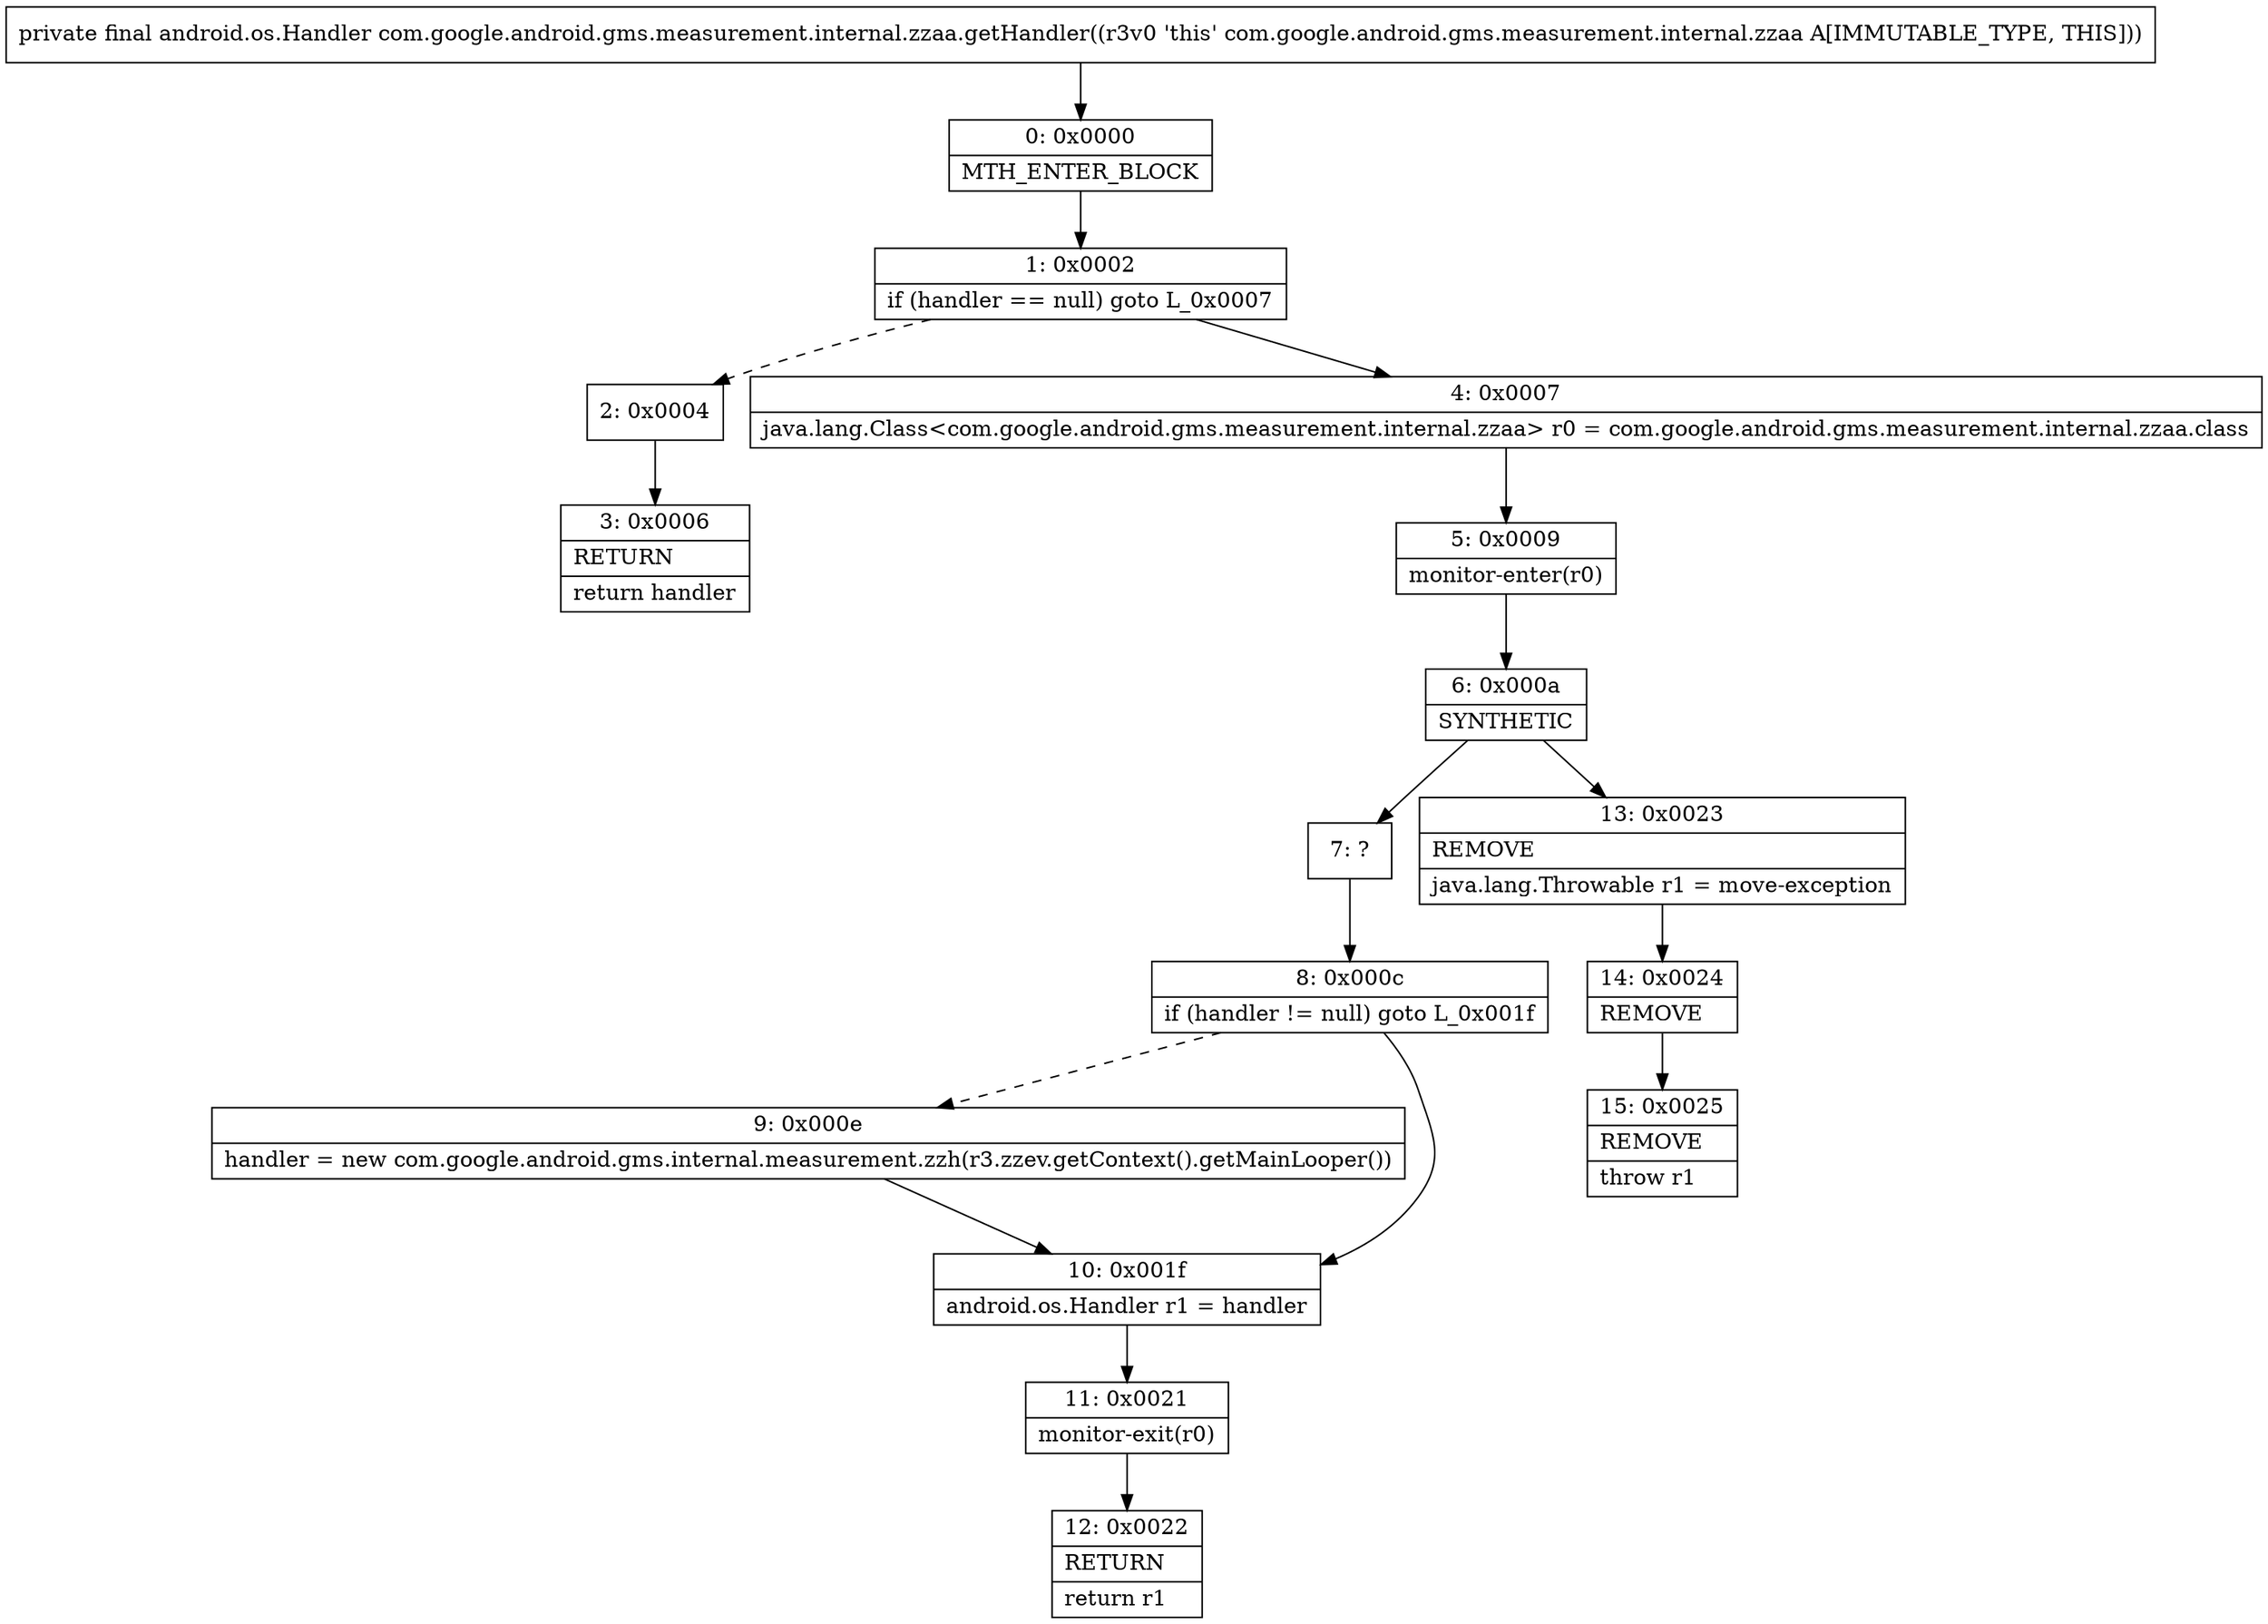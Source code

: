digraph "CFG forcom.google.android.gms.measurement.internal.zzaa.getHandler()Landroid\/os\/Handler;" {
Node_0 [shape=record,label="{0\:\ 0x0000|MTH_ENTER_BLOCK\l}"];
Node_1 [shape=record,label="{1\:\ 0x0002|if (handler == null) goto L_0x0007\l}"];
Node_2 [shape=record,label="{2\:\ 0x0004}"];
Node_3 [shape=record,label="{3\:\ 0x0006|RETURN\l|return handler\l}"];
Node_4 [shape=record,label="{4\:\ 0x0007|java.lang.Class\<com.google.android.gms.measurement.internal.zzaa\> r0 = com.google.android.gms.measurement.internal.zzaa.class\l}"];
Node_5 [shape=record,label="{5\:\ 0x0009|monitor\-enter(r0)\l}"];
Node_6 [shape=record,label="{6\:\ 0x000a|SYNTHETIC\l}"];
Node_7 [shape=record,label="{7\:\ ?}"];
Node_8 [shape=record,label="{8\:\ 0x000c|if (handler != null) goto L_0x001f\l}"];
Node_9 [shape=record,label="{9\:\ 0x000e|handler = new com.google.android.gms.internal.measurement.zzh(r3.zzev.getContext().getMainLooper())\l}"];
Node_10 [shape=record,label="{10\:\ 0x001f|android.os.Handler r1 = handler\l}"];
Node_11 [shape=record,label="{11\:\ 0x0021|monitor\-exit(r0)\l}"];
Node_12 [shape=record,label="{12\:\ 0x0022|RETURN\l|return r1\l}"];
Node_13 [shape=record,label="{13\:\ 0x0023|REMOVE\l|java.lang.Throwable r1 = move\-exception\l}"];
Node_14 [shape=record,label="{14\:\ 0x0024|REMOVE\l}"];
Node_15 [shape=record,label="{15\:\ 0x0025|REMOVE\l|throw r1\l}"];
MethodNode[shape=record,label="{private final android.os.Handler com.google.android.gms.measurement.internal.zzaa.getHandler((r3v0 'this' com.google.android.gms.measurement.internal.zzaa A[IMMUTABLE_TYPE, THIS])) }"];
MethodNode -> Node_0;
Node_0 -> Node_1;
Node_1 -> Node_2[style=dashed];
Node_1 -> Node_4;
Node_2 -> Node_3;
Node_4 -> Node_5;
Node_5 -> Node_6;
Node_6 -> Node_7;
Node_6 -> Node_13;
Node_7 -> Node_8;
Node_8 -> Node_9[style=dashed];
Node_8 -> Node_10;
Node_9 -> Node_10;
Node_10 -> Node_11;
Node_11 -> Node_12;
Node_13 -> Node_14;
Node_14 -> Node_15;
}

